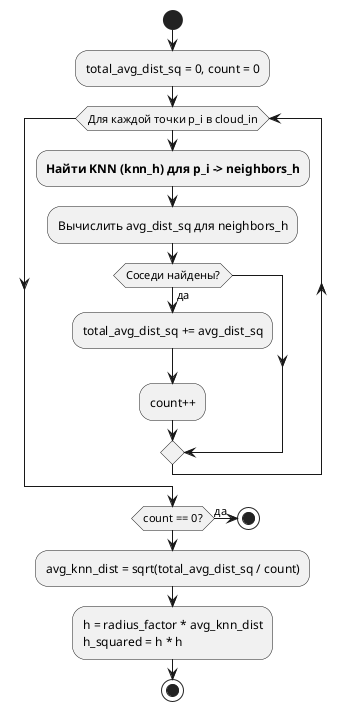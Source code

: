 @startuml 
start
:total_avg_dist_sq = 0, count = 0;
while (Для каждой точки p_i в cloud_in)
  :**Найти KNN (knn_h) для p_i -> neighbors_h**;
  :Вычислить avg_dist_sq для neighbors_h;
  if (Соседи найдены?) then (да)
   :total_avg_dist_sq += avg_dist_sq;
   :count++;
  endif
endwhile
if (count == 0?) then (да)
  stop
endif
:avg_knn_dist = sqrt(total_avg_dist_sq / count);
:h = radius_factor * avg_knn_dist
h_squared = h * h;
stop

@enduml